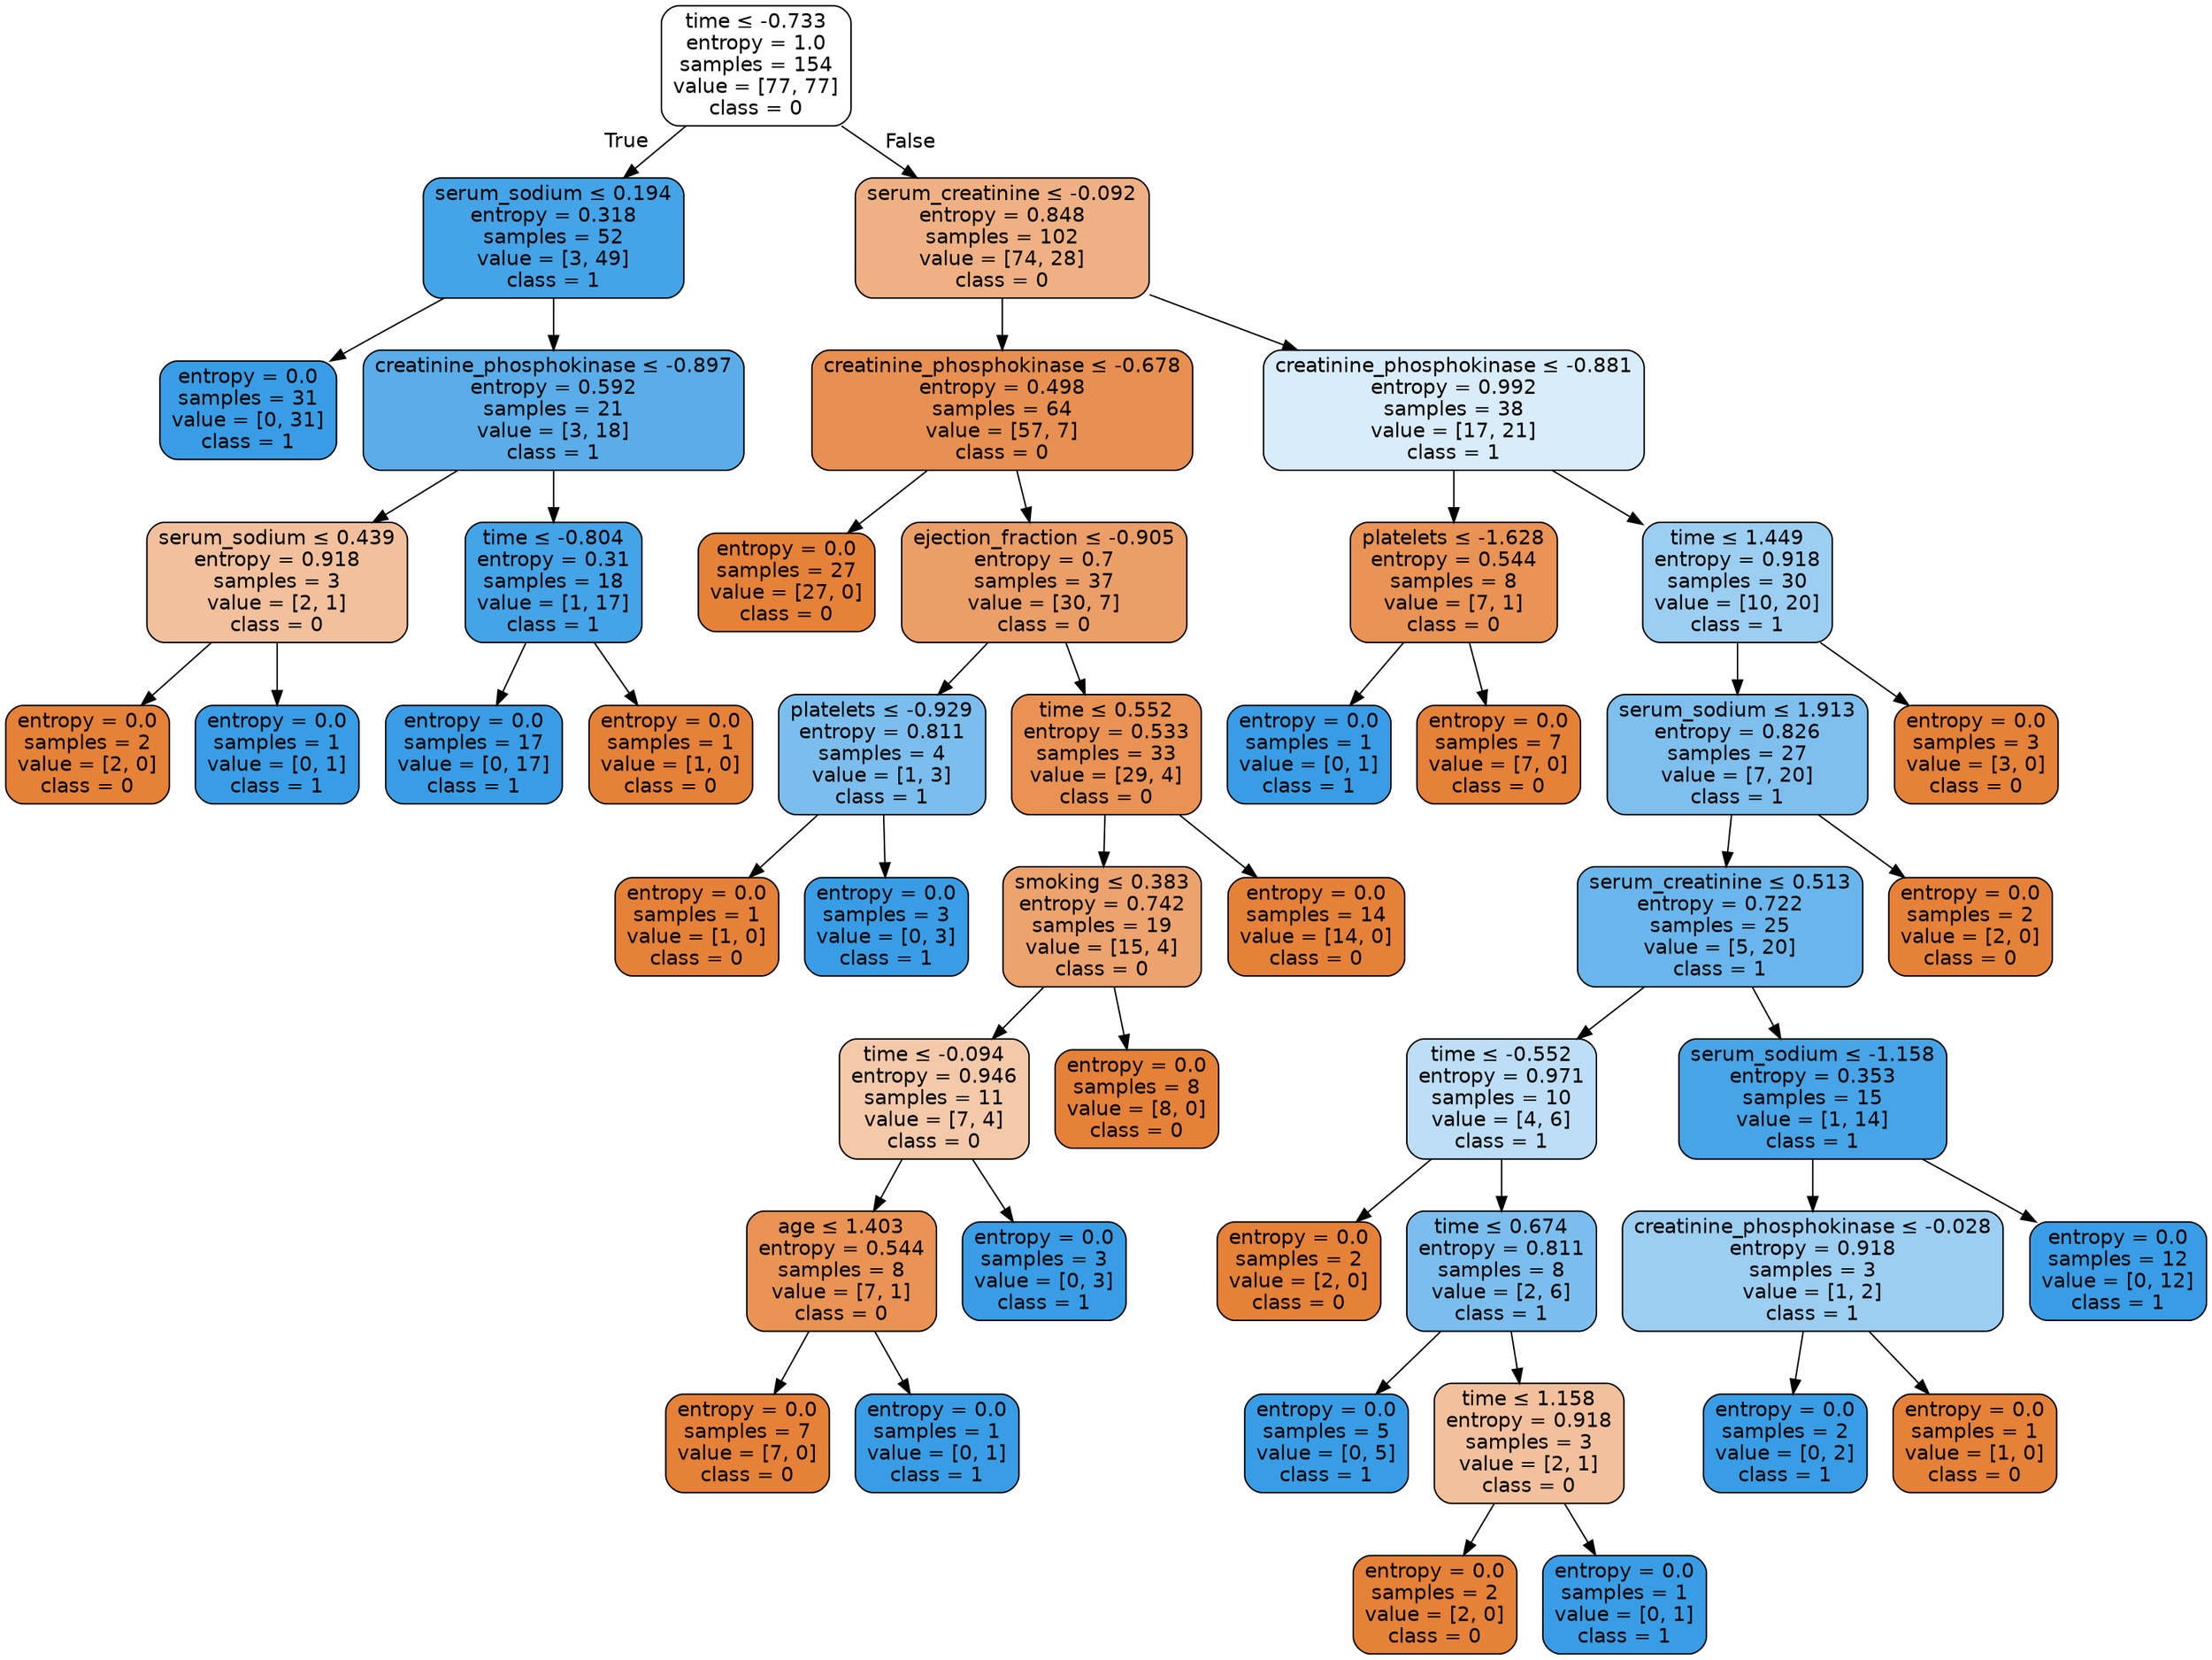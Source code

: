 digraph Tree {
node [shape=box, style="filled, rounded", color="black", fontname=helvetica] ;
edge [fontname=helvetica] ;
0 [label=<time &le; -0.733<br/>entropy = 1.0<br/>samples = 154<br/>value = [77, 77]<br/>class = 0>, fillcolor="#ffffff"] ;
1 [label=<serum_sodium &le; 0.194<br/>entropy = 0.318<br/>samples = 52<br/>value = [3, 49]<br/>class = 1>, fillcolor="#45a3e7"] ;
0 -> 1 [labeldistance=2.5, labelangle=45, headlabel="True"] ;
2 [label=<entropy = 0.0<br/>samples = 31<br/>value = [0, 31]<br/>class = 1>, fillcolor="#399de5"] ;
1 -> 2 ;
3 [label=<creatinine_phosphokinase &le; -0.897<br/>entropy = 0.592<br/>samples = 21<br/>value = [3, 18]<br/>class = 1>, fillcolor="#5aade9"] ;
1 -> 3 ;
4 [label=<serum_sodium &le; 0.439<br/>entropy = 0.918<br/>samples = 3<br/>value = [2, 1]<br/>class = 0>, fillcolor="#f2c09c"] ;
3 -> 4 ;
5 [label=<entropy = 0.0<br/>samples = 2<br/>value = [2, 0]<br/>class = 0>, fillcolor="#e58139"] ;
4 -> 5 ;
6 [label=<entropy = 0.0<br/>samples = 1<br/>value = [0, 1]<br/>class = 1>, fillcolor="#399de5"] ;
4 -> 6 ;
7 [label=<time &le; -0.804<br/>entropy = 0.31<br/>samples = 18<br/>value = [1, 17]<br/>class = 1>, fillcolor="#45a3e7"] ;
3 -> 7 ;
8 [label=<entropy = 0.0<br/>samples = 17<br/>value = [0, 17]<br/>class = 1>, fillcolor="#399de5"] ;
7 -> 8 ;
9 [label=<entropy = 0.0<br/>samples = 1<br/>value = [1, 0]<br/>class = 0>, fillcolor="#e58139"] ;
7 -> 9 ;
10 [label=<serum_creatinine &le; -0.092<br/>entropy = 0.848<br/>samples = 102<br/>value = [74, 28]<br/>class = 0>, fillcolor="#efb184"] ;
0 -> 10 [labeldistance=2.5, labelangle=-45, headlabel="False"] ;
11 [label=<creatinine_phosphokinase &le; -0.678<br/>entropy = 0.498<br/>samples = 64<br/>value = [57, 7]<br/>class = 0>, fillcolor="#e89051"] ;
10 -> 11 ;
12 [label=<entropy = 0.0<br/>samples = 27<br/>value = [27, 0]<br/>class = 0>, fillcolor="#e58139"] ;
11 -> 12 ;
13 [label=<ejection_fraction &le; -0.905<br/>entropy = 0.7<br/>samples = 37<br/>value = [30, 7]<br/>class = 0>, fillcolor="#eb9e67"] ;
11 -> 13 ;
14 [label=<platelets &le; -0.929<br/>entropy = 0.811<br/>samples = 4<br/>value = [1, 3]<br/>class = 1>, fillcolor="#7bbeee"] ;
13 -> 14 ;
15 [label=<entropy = 0.0<br/>samples = 1<br/>value = [1, 0]<br/>class = 0>, fillcolor="#e58139"] ;
14 -> 15 ;
16 [label=<entropy = 0.0<br/>samples = 3<br/>value = [0, 3]<br/>class = 1>, fillcolor="#399de5"] ;
14 -> 16 ;
17 [label=<time &le; 0.552<br/>entropy = 0.533<br/>samples = 33<br/>value = [29, 4]<br/>class = 0>, fillcolor="#e99254"] ;
13 -> 17 ;
18 [label=<smoking &le; 0.383<br/>entropy = 0.742<br/>samples = 19<br/>value = [15, 4]<br/>class = 0>, fillcolor="#eca36e"] ;
17 -> 18 ;
19 [label=<time &le; -0.094<br/>entropy = 0.946<br/>samples = 11<br/>value = [7, 4]<br/>class = 0>, fillcolor="#f4c9aa"] ;
18 -> 19 ;
20 [label=<age &le; 1.403<br/>entropy = 0.544<br/>samples = 8<br/>value = [7, 1]<br/>class = 0>, fillcolor="#e99355"] ;
19 -> 20 ;
21 [label=<entropy = 0.0<br/>samples = 7<br/>value = [7, 0]<br/>class = 0>, fillcolor="#e58139"] ;
20 -> 21 ;
22 [label=<entropy = 0.0<br/>samples = 1<br/>value = [0, 1]<br/>class = 1>, fillcolor="#399de5"] ;
20 -> 22 ;
23 [label=<entropy = 0.0<br/>samples = 3<br/>value = [0, 3]<br/>class = 1>, fillcolor="#399de5"] ;
19 -> 23 ;
24 [label=<entropy = 0.0<br/>samples = 8<br/>value = [8, 0]<br/>class = 0>, fillcolor="#e58139"] ;
18 -> 24 ;
25 [label=<entropy = 0.0<br/>samples = 14<br/>value = [14, 0]<br/>class = 0>, fillcolor="#e58139"] ;
17 -> 25 ;
26 [label=<creatinine_phosphokinase &le; -0.881<br/>entropy = 0.992<br/>samples = 38<br/>value = [17, 21]<br/>class = 1>, fillcolor="#d9ecfa"] ;
10 -> 26 ;
27 [label=<platelets &le; -1.628<br/>entropy = 0.544<br/>samples = 8<br/>value = [7, 1]<br/>class = 0>, fillcolor="#e99355"] ;
26 -> 27 ;
28 [label=<entropy = 0.0<br/>samples = 1<br/>value = [0, 1]<br/>class = 1>, fillcolor="#399de5"] ;
27 -> 28 ;
29 [label=<entropy = 0.0<br/>samples = 7<br/>value = [7, 0]<br/>class = 0>, fillcolor="#e58139"] ;
27 -> 29 ;
30 [label=<time &le; 1.449<br/>entropy = 0.918<br/>samples = 30<br/>value = [10, 20]<br/>class = 1>, fillcolor="#9ccef2"] ;
26 -> 30 ;
31 [label=<serum_sodium &le; 1.913<br/>entropy = 0.826<br/>samples = 27<br/>value = [7, 20]<br/>class = 1>, fillcolor="#7ebfee"] ;
30 -> 31 ;
32 [label=<serum_creatinine &le; 0.513<br/>entropy = 0.722<br/>samples = 25<br/>value = [5, 20]<br/>class = 1>, fillcolor="#6ab6ec"] ;
31 -> 32 ;
33 [label=<time &le; -0.552<br/>entropy = 0.971<br/>samples = 10<br/>value = [4, 6]<br/>class = 1>, fillcolor="#bddef6"] ;
32 -> 33 ;
34 [label=<entropy = 0.0<br/>samples = 2<br/>value = [2, 0]<br/>class = 0>, fillcolor="#e58139"] ;
33 -> 34 ;
35 [label=<time &le; 0.674<br/>entropy = 0.811<br/>samples = 8<br/>value = [2, 6]<br/>class = 1>, fillcolor="#7bbeee"] ;
33 -> 35 ;
36 [label=<entropy = 0.0<br/>samples = 5<br/>value = [0, 5]<br/>class = 1>, fillcolor="#399de5"] ;
35 -> 36 ;
37 [label=<time &le; 1.158<br/>entropy = 0.918<br/>samples = 3<br/>value = [2, 1]<br/>class = 0>, fillcolor="#f2c09c"] ;
35 -> 37 ;
38 [label=<entropy = 0.0<br/>samples = 2<br/>value = [2, 0]<br/>class = 0>, fillcolor="#e58139"] ;
37 -> 38 ;
39 [label=<entropy = 0.0<br/>samples = 1<br/>value = [0, 1]<br/>class = 1>, fillcolor="#399de5"] ;
37 -> 39 ;
40 [label=<serum_sodium &le; -1.158<br/>entropy = 0.353<br/>samples = 15<br/>value = [1, 14]<br/>class = 1>, fillcolor="#47a4e7"] ;
32 -> 40 ;
41 [label=<creatinine_phosphokinase &le; -0.028<br/>entropy = 0.918<br/>samples = 3<br/>value = [1, 2]<br/>class = 1>, fillcolor="#9ccef2"] ;
40 -> 41 ;
42 [label=<entropy = 0.0<br/>samples = 2<br/>value = [0, 2]<br/>class = 1>, fillcolor="#399de5"] ;
41 -> 42 ;
43 [label=<entropy = 0.0<br/>samples = 1<br/>value = [1, 0]<br/>class = 0>, fillcolor="#e58139"] ;
41 -> 43 ;
44 [label=<entropy = 0.0<br/>samples = 12<br/>value = [0, 12]<br/>class = 1>, fillcolor="#399de5"] ;
40 -> 44 ;
45 [label=<entropy = 0.0<br/>samples = 2<br/>value = [2, 0]<br/>class = 0>, fillcolor="#e58139"] ;
31 -> 45 ;
46 [label=<entropy = 0.0<br/>samples = 3<br/>value = [3, 0]<br/>class = 0>, fillcolor="#e58139"] ;
30 -> 46 ;
}